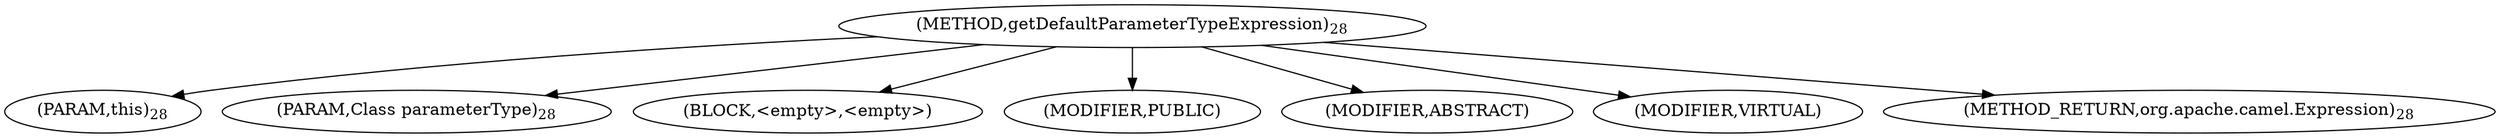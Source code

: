 digraph "getDefaultParameterTypeExpression" {  
"6" [label = <(METHOD,getDefaultParameterTypeExpression)<SUB>28</SUB>> ]
"7" [label = <(PARAM,this)<SUB>28</SUB>> ]
"8" [label = <(PARAM,Class parameterType)<SUB>28</SUB>> ]
"9" [label = <(BLOCK,&lt;empty&gt;,&lt;empty&gt;)> ]
"10" [label = <(MODIFIER,PUBLIC)> ]
"11" [label = <(MODIFIER,ABSTRACT)> ]
"12" [label = <(MODIFIER,VIRTUAL)> ]
"13" [label = <(METHOD_RETURN,org.apache.camel.Expression)<SUB>28</SUB>> ]
  "6" -> "7" 
  "6" -> "8" 
  "6" -> "9" 
  "6" -> "10" 
  "6" -> "11" 
  "6" -> "12" 
  "6" -> "13" 
}
